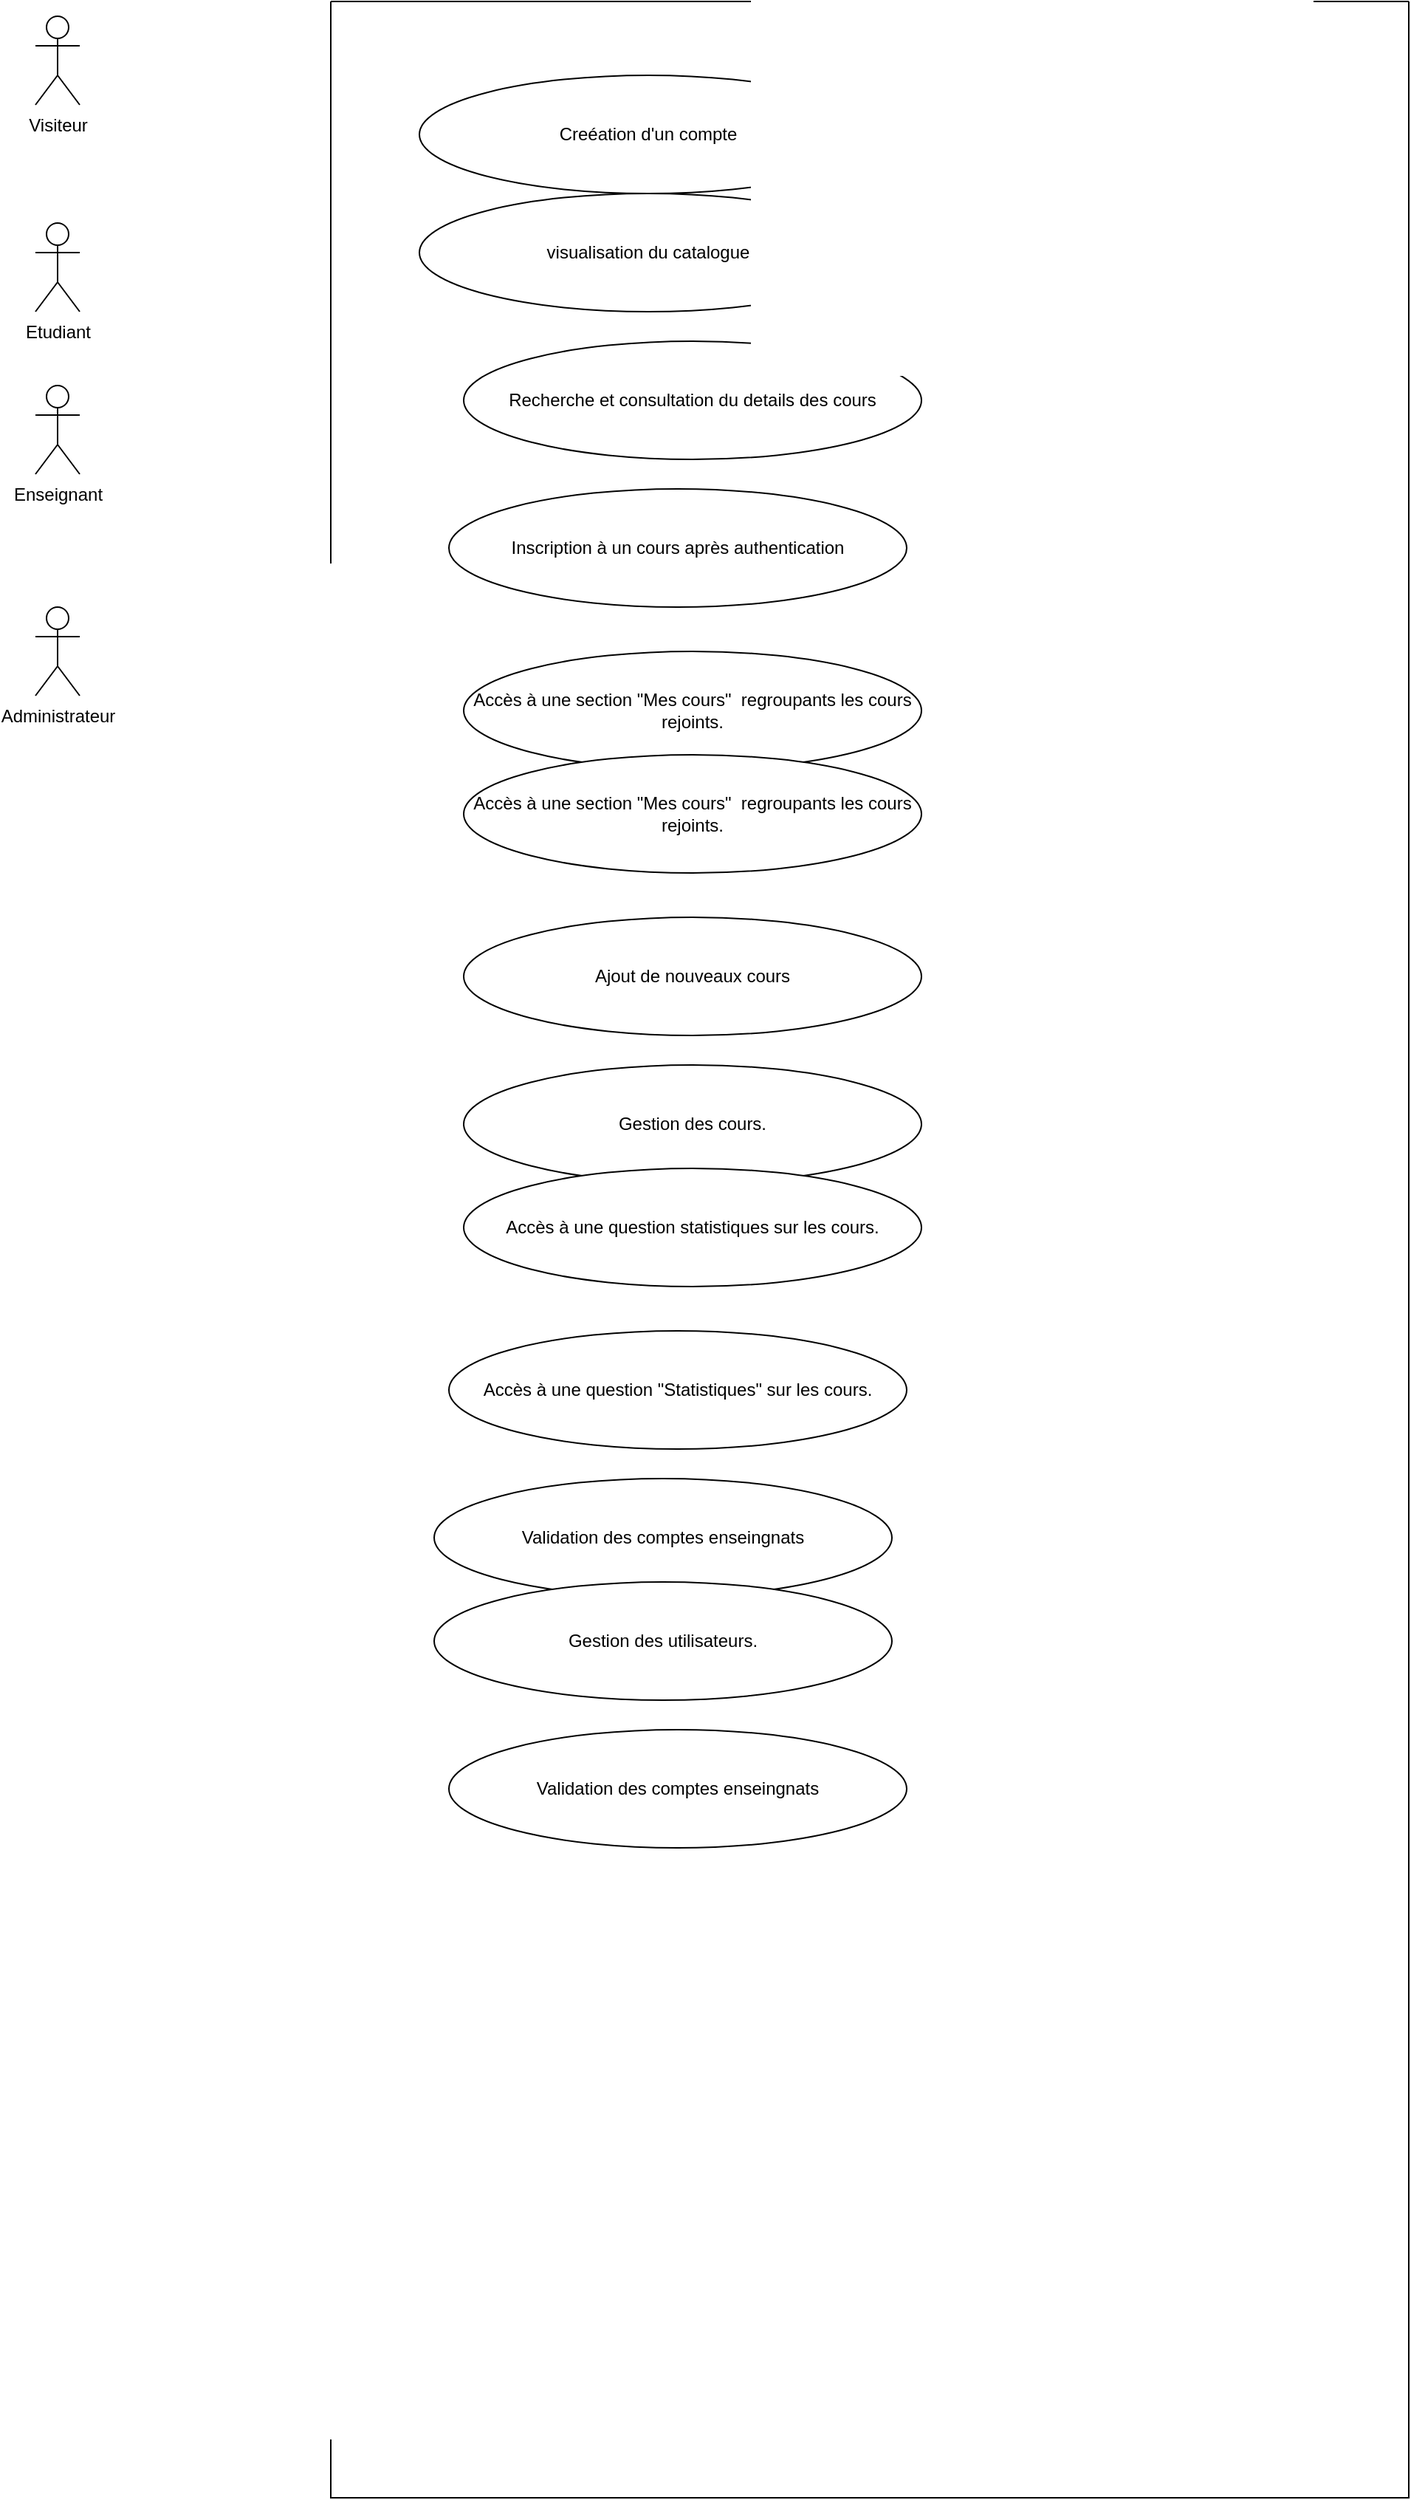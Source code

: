 <mxfile>
    <diagram id="NdAwrjkpHtVKGvw0Lvkc" name="Page-1">
        <mxGraphModel dx="1253" dy="704" grid="1" gridSize="10" guides="1" tooltips="1" connect="1" arrows="1" fold="1" page="1" pageScale="1" pageWidth="850" pageHeight="1100" math="0" shadow="0">
            <root>
                <mxCell id="0"/>
                <mxCell id="1" parent="0"/>
                <mxCell id="2" value="Visiteur" style="shape=umlActor;verticalLabelPosition=bottom;verticalAlign=top;html=1;outlineConnect=0;" vertex="1" parent="1">
                    <mxGeometry x="70" y="70" width="30" height="60" as="geometry"/>
                </mxCell>
                <mxCell id="3" value="Etudiant" style="shape=umlActor;verticalLabelPosition=bottom;verticalAlign=top;html=1;outlineConnect=0;" vertex="1" parent="1">
                    <mxGeometry x="70" y="210" width="30" height="60" as="geometry"/>
                </mxCell>
                <mxCell id="5" value="Enseignant" style="shape=umlActor;verticalLabelPosition=bottom;verticalAlign=top;html=1;outlineConnect=0;" vertex="1" parent="1">
                    <mxGeometry x="70" y="320" width="30" height="60" as="geometry"/>
                </mxCell>
                <mxCell id="6" value="Administrateur" style="shape=umlActor;verticalLabelPosition=bottom;verticalAlign=top;html=1;outlineConnect=0;" vertex="1" parent="1">
                    <mxGeometry x="70" y="470" width="30" height="60" as="geometry"/>
                </mxCell>
                <mxCell id="8" value="" style="swimlane;startSize=0;" vertex="1" parent="1">
                    <mxGeometry x="270" y="60" width="730" height="1690" as="geometry"/>
                </mxCell>
                <mxCell id="9" value="Creéation d'un compte" style="ellipse;whiteSpace=wrap;html=1;" vertex="1" parent="8">
                    <mxGeometry x="60" y="50" width="310" height="80" as="geometry"/>
                </mxCell>
                <mxCell id="11" value="visualisation du catalogue" style="ellipse;whiteSpace=wrap;html=1;" vertex="1" parent="8">
                    <mxGeometry x="60" y="130" width="310" height="80" as="geometry"/>
                </mxCell>
                <mxCell id="12" value="Recherche et consultation du details des cours" style="ellipse;whiteSpace=wrap;html=1;" vertex="1" parent="8">
                    <mxGeometry x="90" y="230" width="310" height="80" as="geometry"/>
                </mxCell>
                <mxCell id="13" value="Inscription à un cours après authentication" style="ellipse;whiteSpace=wrap;html=1;" vertex="1" parent="8">
                    <mxGeometry x="80" y="330" width="310" height="80" as="geometry"/>
                </mxCell>
                <mxCell id="14" value="Accès à une section &quot;Mes cours&quot;&amp;nbsp; regroupants les cours rejoints.&lt;br&gt;" style="ellipse;whiteSpace=wrap;html=1;" vertex="1" parent="8">
                    <mxGeometry x="90" y="440" width="310" height="80" as="geometry"/>
                </mxCell>
                <mxCell id="15" value="Accès à une section &quot;Mes cours&quot;&amp;nbsp; regroupants les cours rejoints.&lt;br&gt;" style="ellipse;whiteSpace=wrap;html=1;" vertex="1" parent="8">
                    <mxGeometry x="90" y="510" width="310" height="80" as="geometry"/>
                </mxCell>
                <mxCell id="16" value="Ajout de nouveaux cours" style="ellipse;whiteSpace=wrap;html=1;" vertex="1" parent="8">
                    <mxGeometry x="90" y="620" width="310" height="80" as="geometry"/>
                </mxCell>
                <mxCell id="17" value="Gestion des cours." style="ellipse;whiteSpace=wrap;html=1;" vertex="1" parent="8">
                    <mxGeometry x="90" y="720" width="310" height="80" as="geometry"/>
                </mxCell>
                <mxCell id="27" value="Accès à une question statistiques sur les cours." style="ellipse;whiteSpace=wrap;html=1;" vertex="1" parent="8">
                    <mxGeometry x="90" y="790" width="310" height="80" as="geometry"/>
                </mxCell>
                <mxCell id="28" value="Accès à une question &quot;Statistiques&quot; sur les cours." style="ellipse;whiteSpace=wrap;html=1;" vertex="1" parent="8">
                    <mxGeometry x="80" y="900" width="310" height="80" as="geometry"/>
                </mxCell>
                <mxCell id="29" value="Validation des comptes enseingnats" style="ellipse;whiteSpace=wrap;html=1;" vertex="1" parent="8">
                    <mxGeometry x="70" y="1000" width="310" height="80" as="geometry"/>
                </mxCell>
                <mxCell id="30" value="Gestion des utilisateurs." style="ellipse;whiteSpace=wrap;html=1;" vertex="1" parent="8">
                    <mxGeometry x="70" y="1070" width="310" height="80" as="geometry"/>
                </mxCell>
                <mxCell id="31" value="Validation des comptes enseingnats" style="ellipse;whiteSpace=wrap;html=1;" vertex="1" parent="8">
                    <mxGeometry x="80" y="1170" width="310" height="80" as="geometry"/>
                </mxCell>
            </root>
        </mxGraphModel>
    </diagram>
</mxfile>